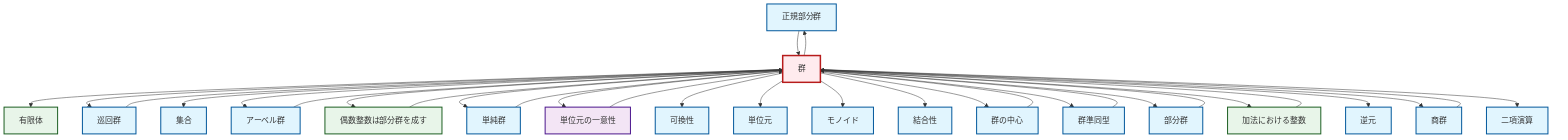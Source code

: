 graph TD
    classDef definition fill:#e1f5fe,stroke:#01579b,stroke-width:2px
    classDef theorem fill:#f3e5f5,stroke:#4a148c,stroke-width:2px
    classDef axiom fill:#fff3e0,stroke:#e65100,stroke-width:2px
    classDef example fill:#e8f5e9,stroke:#1b5e20,stroke-width:2px
    classDef current fill:#ffebee,stroke:#b71c1c,stroke-width:3px
    def-normal-subgroup["正規部分群"]:::definition
    def-homomorphism["群準同型"]:::definition
    def-binary-operation["二項演算"]:::definition
    def-cyclic-group["巡回群"]:::definition
    def-abelian-group["アーベル群"]:::definition
    ex-integers-addition["加法における整数"]:::example
    def-associativity["結合性"]:::definition
    thm-unique-identity["単位元の一意性"]:::theorem
    def-simple-group["単純群"]:::definition
    ex-finite-field["有限体"]:::example
    def-commutativity["可換性"]:::definition
    def-monoid["モノイド"]:::definition
    ex-even-integers-subgroup["偶数整数は部分群を成す"]:::example
    def-center-of-group["群の中心"]:::definition
    def-subgroup["部分群"]:::definition
    def-set["集合"]:::definition
    def-identity-element["単位元"]:::definition
    def-inverse-element["逆元"]:::definition
    def-group["群"]:::definition
    def-quotient-group["商群"]:::definition
    def-cyclic-group --> def-group
    ex-even-integers-subgroup --> def-group
    def-normal-subgroup --> def-group
    def-group --> ex-finite-field
    def-group --> def-cyclic-group
    def-quotient-group --> def-group
    def-group --> def-set
    def-group --> def-abelian-group
    def-center-of-group --> def-group
    def-group --> ex-even-integers-subgroup
    def-abelian-group --> def-group
    def-simple-group --> def-group
    def-group --> def-normal-subgroup
    def-group --> def-simple-group
    def-group --> thm-unique-identity
    def-group --> def-commutativity
    def-group --> def-identity-element
    ex-integers-addition --> def-group
    def-group --> def-monoid
    def-group --> def-associativity
    def-homomorphism --> def-group
    def-group --> def-center-of-group
    def-group --> def-homomorphism
    def-group --> def-subgroup
    def-group --> ex-integers-addition
    thm-unique-identity --> def-group
    def-subgroup --> def-group
    def-group --> def-inverse-element
    def-group --> def-quotient-group
    def-group --> def-binary-operation
    class def-group current